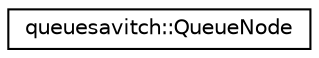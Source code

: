 digraph "Graphical Class Hierarchy"
{
  edge [fontname="Helvetica",fontsize="10",labelfontname="Helvetica",labelfontsize="10"];
  node [fontname="Helvetica",fontsize="10",shape=record];
  rankdir="LR";
  Node1 [label="queuesavitch::QueueNode",height=0.2,width=0.4,color="black", fillcolor="white", style="filled",URL="$structqueuesavitch_1_1QueueNode.html"];
}
